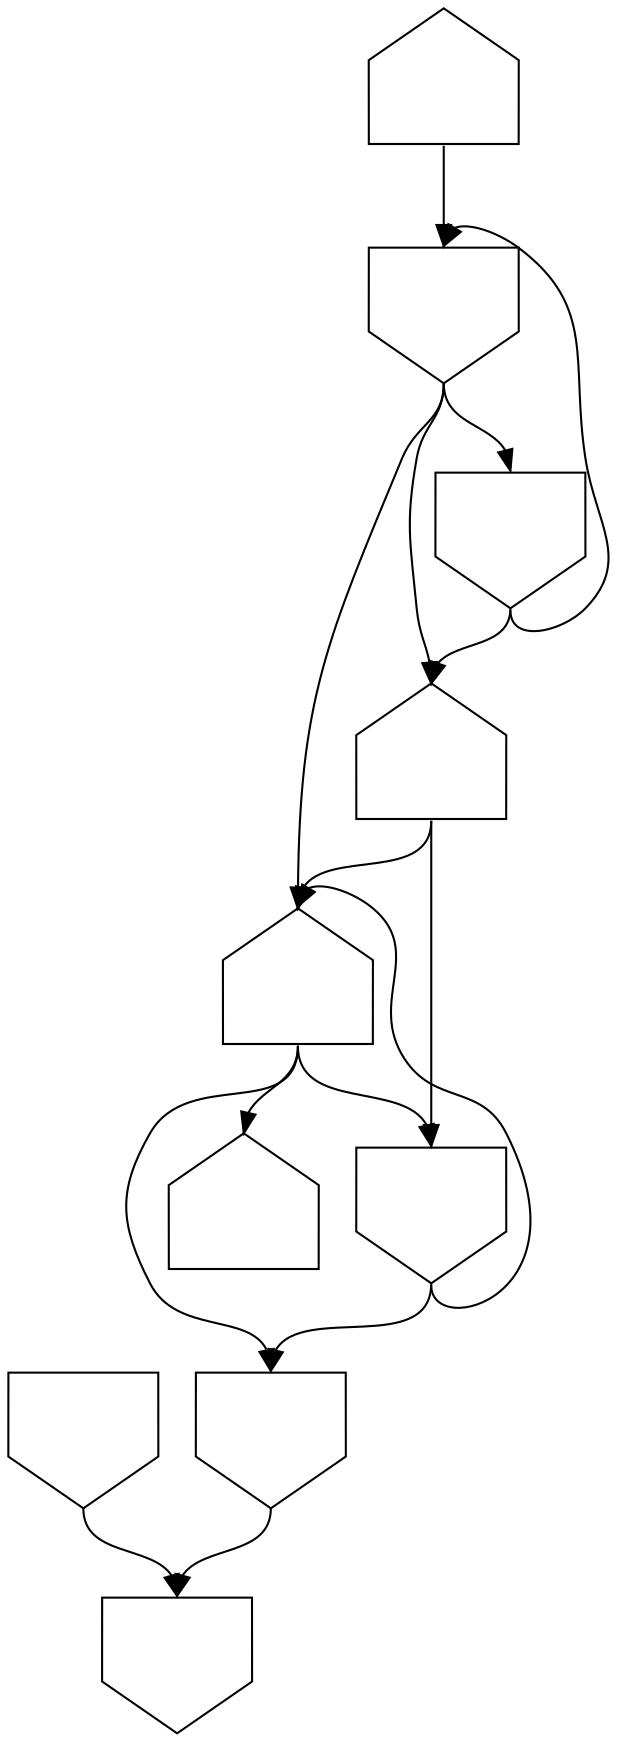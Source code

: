 digraph asm {
	edge [headport=n,tailport=s];
	14165 [label="",height=1,width=1,shape=invhouse];
	6812 [label="",height=1,width=1,shape=invhouse];
	14578 [label="",height=1,width=1,shape=invhouse];
	2076 [label="",height=1,width=1,shape=house];
	12297 [label="",height=1,width=1,shape=invhouse];
	6062 [label="",height=1,width=1,shape=house];
	3685 [label="",height=1,width=1,shape=invhouse];
	11062 [label="",height=1,width=1,shape=invhouse];
	4565 [label="",height=1,width=1,shape=house];
	17279 [label="",height=1,width=1,shape=house];
	14165 -> 6812
	14578 -> 6812
	2076 -> 12297
	2076 -> 14578
	2076 -> 17279
	12297 -> 2076
	12297 -> 14578
	6062 -> 2076
	6062 -> 12297
	3685 -> 2076
	3685 -> 6062
	3685 -> 11062
	11062 -> 3685
	11062 -> 6062
	4565 -> 3685
}